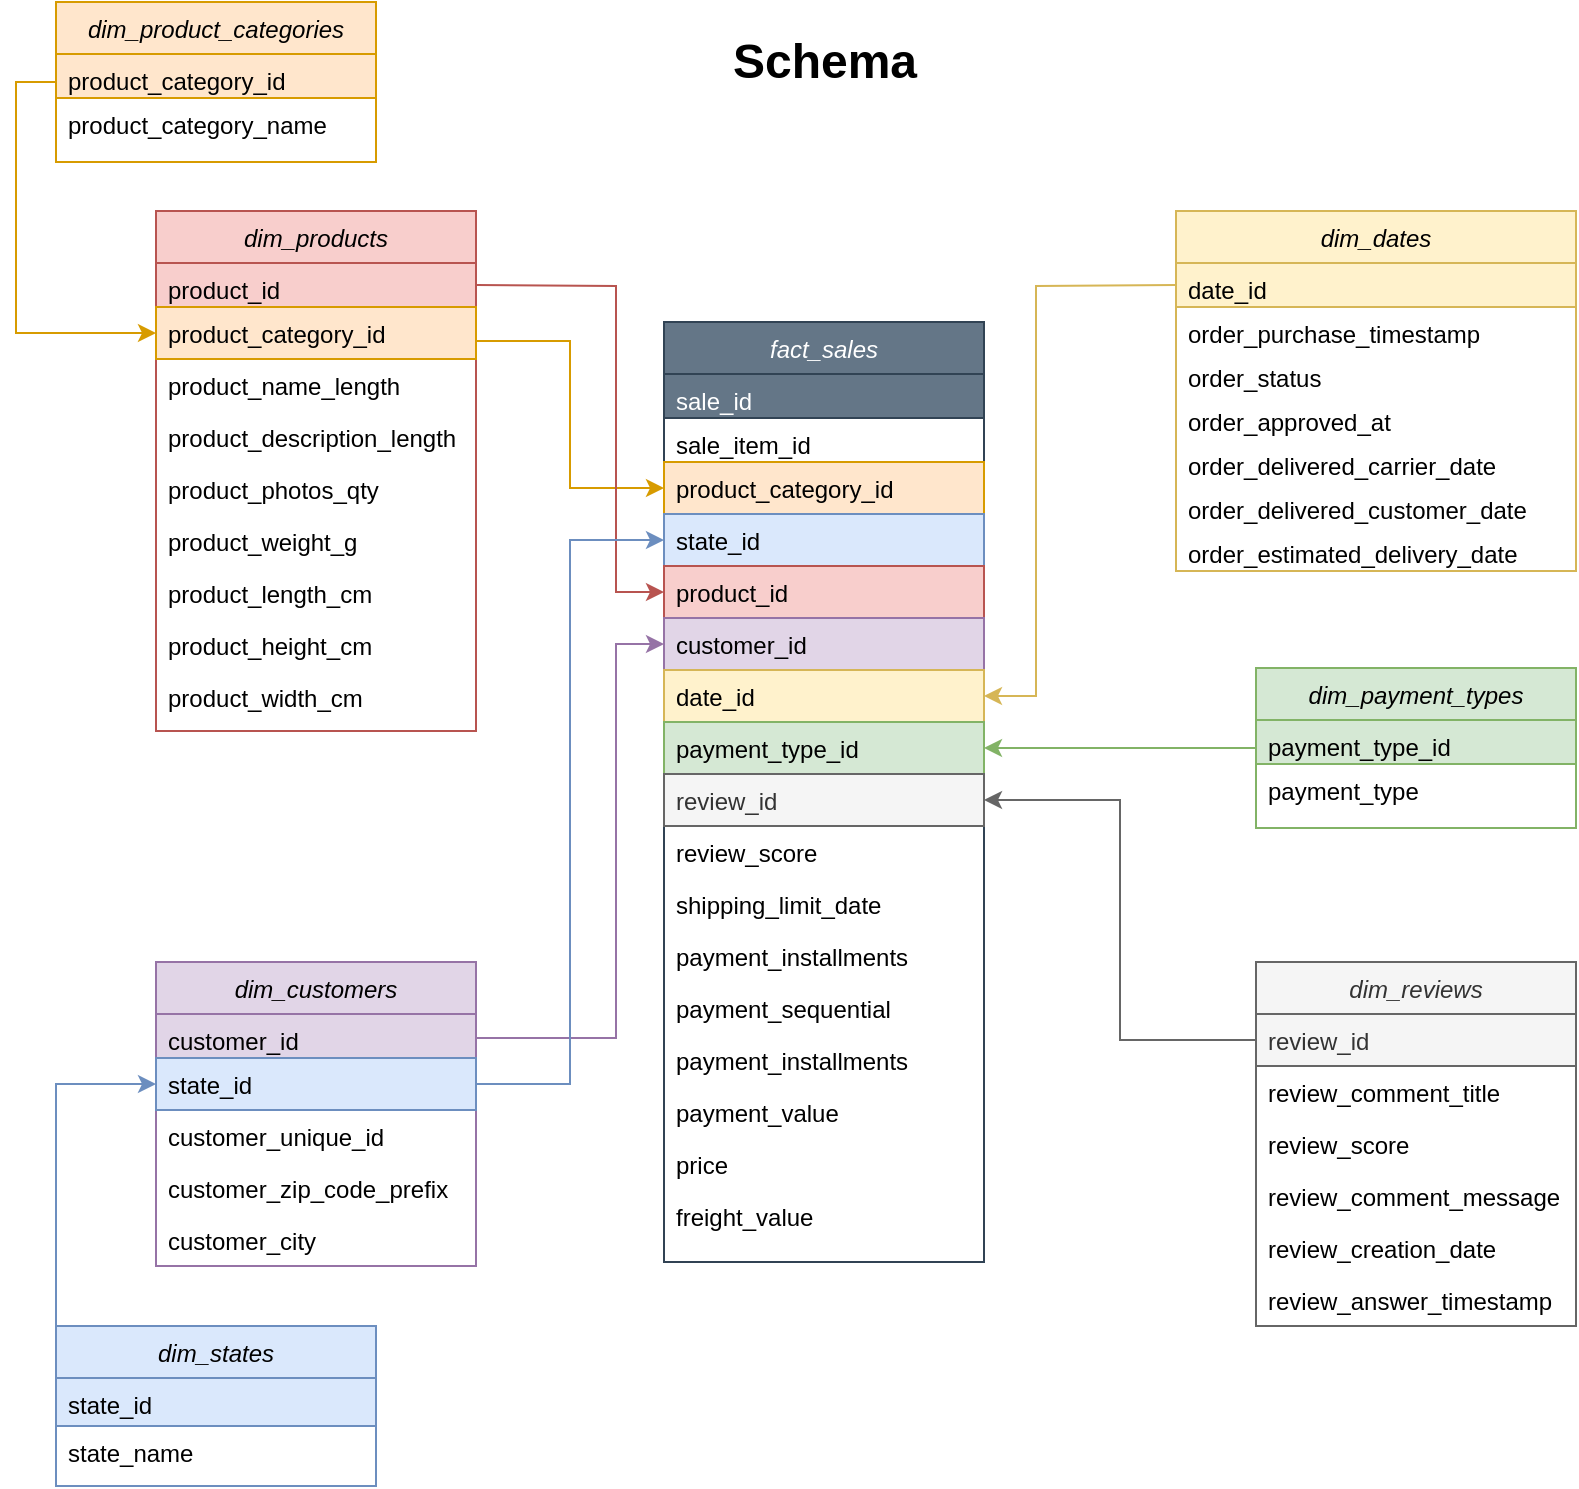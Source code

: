 <mxfile version="22.0.0" type="device">
  <diagram id="C5RBs43oDa-KdzZeNtuy" name="Page-1">
    <mxGraphModel dx="794" dy="473" grid="1" gridSize="10" guides="1" tooltips="1" connect="1" arrows="1" fold="1" page="1" pageScale="1" pageWidth="827" pageHeight="1169" math="0" shadow="0">
      <root>
        <mxCell id="WIyWlLk6GJQsqaUBKTNV-0" />
        <mxCell id="WIyWlLk6GJQsqaUBKTNV-1" parent="WIyWlLk6GJQsqaUBKTNV-0" />
        <mxCell id="YQ3gGhHkxFL3bgCDco4r-13" style="edgeStyle=none;rounded=0;orthogonalLoop=1;jettySize=auto;html=1;exitX=1;exitY=0.25;exitDx=0;exitDy=0;entryX=0;entryY=0.5;entryDx=0;entryDy=0;fillColor=#e1d5e7;strokeColor=#9673a6;" parent="WIyWlLk6GJQsqaUBKTNV-1" source="zkfFHV4jXpPFQw0GAbJ--0" target="YJNvnmggR18onGxKFjmZ-61" edge="1">
          <mxGeometry relative="1" as="geometry">
            <Array as="points">
              <mxPoint x="310" y="558" />
              <mxPoint x="310" y="361" />
            </Array>
          </mxGeometry>
        </mxCell>
        <mxCell id="zkfFHV4jXpPFQw0GAbJ--0" value="dim_customers" style="swimlane;fontStyle=2;align=center;verticalAlign=top;childLayout=stackLayout;horizontal=1;startSize=26;horizontalStack=0;resizeParent=1;resizeLast=0;collapsible=1;marginBottom=0;rounded=0;shadow=0;strokeWidth=1;fillColor=#e1d5e7;strokeColor=#9673a6;" parent="WIyWlLk6GJQsqaUBKTNV-1" vertex="1">
          <mxGeometry x="80" y="520" width="160" height="152" as="geometry">
            <mxRectangle x="230" y="140" width="160" height="26" as="alternateBounds" />
          </mxGeometry>
        </mxCell>
        <mxCell id="zkfFHV4jXpPFQw0GAbJ--1" value="customer_id" style="text;align=left;verticalAlign=top;spacingLeft=4;spacingRight=4;overflow=hidden;rotatable=0;points=[[0,0.5],[1,0.5]];portConstraint=eastwest;fillColor=#e1d5e7;strokeColor=#9673a6;" parent="zkfFHV4jXpPFQw0GAbJ--0" vertex="1">
          <mxGeometry y="26" width="160" height="22" as="geometry" />
        </mxCell>
        <mxCell id="zkfFHV4jXpPFQw0GAbJ--2" value="state_id" style="text;align=left;verticalAlign=top;spacingLeft=4;spacingRight=4;overflow=hidden;rotatable=0;points=[[0,0.5],[1,0.5]];portConstraint=eastwest;rounded=0;shadow=0;html=0;fillColor=#dae8fc;strokeColor=#6c8ebf;" parent="zkfFHV4jXpPFQw0GAbJ--0" vertex="1">
          <mxGeometry y="48" width="160" height="26" as="geometry" />
        </mxCell>
        <mxCell id="YJNvnmggR18onGxKFjmZ-3" value="customer_unique_id&#xa;" style="text;align=left;verticalAlign=top;spacingLeft=4;spacingRight=4;overflow=hidden;rotatable=0;points=[[0,0.5],[1,0.5]];portConstraint=eastwest;rounded=0;shadow=0;html=0;" parent="zkfFHV4jXpPFQw0GAbJ--0" vertex="1">
          <mxGeometry y="74" width="160" height="26" as="geometry" />
        </mxCell>
        <mxCell id="zkfFHV4jXpPFQw0GAbJ--3" value="customer_zip_code_prefix&#xa;" style="text;align=left;verticalAlign=top;spacingLeft=4;spacingRight=4;overflow=hidden;rotatable=0;points=[[0,0.5],[1,0.5]];portConstraint=eastwest;rounded=0;shadow=0;html=0;" parent="zkfFHV4jXpPFQw0GAbJ--0" vertex="1">
          <mxGeometry y="100" width="160" height="26" as="geometry" />
        </mxCell>
        <mxCell id="YJNvnmggR18onGxKFjmZ-2" value="customer_city&#xa;" style="text;align=left;verticalAlign=top;spacingLeft=4;spacingRight=4;overflow=hidden;rotatable=0;points=[[0,0.5],[1,0.5]];portConstraint=eastwest;rounded=0;shadow=0;html=0;" parent="zkfFHV4jXpPFQw0GAbJ--0" vertex="1">
          <mxGeometry y="126" width="160" height="26" as="geometry" />
        </mxCell>
        <mxCell id="OC8Hoyh985yBuR76GHvE-3" style="edgeStyle=orthogonalEdgeStyle;rounded=0;orthogonalLoop=1;jettySize=auto;html=1;exitX=1;exitY=0.25;exitDx=0;exitDy=0;entryX=0;entryY=0.5;entryDx=0;entryDy=0;fillColor=#ffe6cc;strokeColor=#d79b00;" parent="WIyWlLk6GJQsqaUBKTNV-1" source="YJNvnmggR18onGxKFjmZ-4" target="YQ3gGhHkxFL3bgCDco4r-1" edge="1">
          <mxGeometry relative="1" as="geometry" />
        </mxCell>
        <mxCell id="YJNvnmggR18onGxKFjmZ-4" value="dim_products" style="swimlane;fontStyle=2;align=center;verticalAlign=top;childLayout=stackLayout;horizontal=1;startSize=26;horizontalStack=0;resizeParent=1;resizeLast=0;collapsible=1;marginBottom=0;rounded=0;shadow=0;strokeWidth=1;fillColor=#f8cecc;strokeColor=#b85450;" parent="WIyWlLk6GJQsqaUBKTNV-1" vertex="1">
          <mxGeometry x="80" y="144.5" width="160" height="260" as="geometry">
            <mxRectangle x="230" y="140" width="160" height="26" as="alternateBounds" />
          </mxGeometry>
        </mxCell>
        <mxCell id="YJNvnmggR18onGxKFjmZ-5" value="product_id" style="text;align=left;verticalAlign=top;spacingLeft=4;spacingRight=4;overflow=hidden;rotatable=0;points=[[0,0.5],[1,0.5]];portConstraint=eastwest;fillColor=#f8cecc;strokeColor=#b85450;" parent="YJNvnmggR18onGxKFjmZ-4" vertex="1">
          <mxGeometry y="26" width="160" height="22" as="geometry" />
        </mxCell>
        <mxCell id="YJNvnmggR18onGxKFjmZ-6" value="product_category_id" style="text;align=left;verticalAlign=top;spacingLeft=4;spacingRight=4;overflow=hidden;rotatable=0;points=[[0,0.5],[1,0.5]];portConstraint=eastwest;rounded=0;shadow=0;html=0;fillColor=#ffe6cc;strokeColor=#d79b00;" parent="YJNvnmggR18onGxKFjmZ-4" vertex="1">
          <mxGeometry y="48" width="160" height="26" as="geometry" />
        </mxCell>
        <mxCell id="YJNvnmggR18onGxKFjmZ-7" value="product_name_length" style="text;align=left;verticalAlign=top;spacingLeft=4;spacingRight=4;overflow=hidden;rotatable=0;points=[[0,0.5],[1,0.5]];portConstraint=eastwest;rounded=0;shadow=0;html=0;" parent="YJNvnmggR18onGxKFjmZ-4" vertex="1">
          <mxGeometry y="74" width="160" height="26" as="geometry" />
        </mxCell>
        <mxCell id="YJNvnmggR18onGxKFjmZ-8" value="product_description_length" style="text;align=left;verticalAlign=top;spacingLeft=4;spacingRight=4;overflow=hidden;rotatable=0;points=[[0,0.5],[1,0.5]];portConstraint=eastwest;rounded=0;shadow=0;html=0;" parent="YJNvnmggR18onGxKFjmZ-4" vertex="1">
          <mxGeometry y="100" width="160" height="26" as="geometry" />
        </mxCell>
        <mxCell id="YJNvnmggR18onGxKFjmZ-9" value="product_photos_qty" style="text;align=left;verticalAlign=top;spacingLeft=4;spacingRight=4;overflow=hidden;rotatable=0;points=[[0,0.5],[1,0.5]];portConstraint=eastwest;rounded=0;shadow=0;html=0;" parent="YJNvnmggR18onGxKFjmZ-4" vertex="1">
          <mxGeometry y="126" width="160" height="26" as="geometry" />
        </mxCell>
        <mxCell id="YJNvnmggR18onGxKFjmZ-10" value="product_weight_g" style="text;align=left;verticalAlign=top;spacingLeft=4;spacingRight=4;overflow=hidden;rotatable=0;points=[[0,0.5],[1,0.5]];portConstraint=eastwest;rounded=0;shadow=0;html=0;" parent="YJNvnmggR18onGxKFjmZ-4" vertex="1">
          <mxGeometry y="152" width="160" height="26" as="geometry" />
        </mxCell>
        <mxCell id="YJNvnmggR18onGxKFjmZ-11" value="product_length_cm" style="text;align=left;verticalAlign=top;spacingLeft=4;spacingRight=4;overflow=hidden;rotatable=0;points=[[0,0.5],[1,0.5]];portConstraint=eastwest;rounded=0;shadow=0;html=0;" parent="YJNvnmggR18onGxKFjmZ-4" vertex="1">
          <mxGeometry y="178" width="160" height="26" as="geometry" />
        </mxCell>
        <mxCell id="YJNvnmggR18onGxKFjmZ-12" value="product_height_cm" style="text;align=left;verticalAlign=top;spacingLeft=4;spacingRight=4;overflow=hidden;rotatable=0;points=[[0,0.5],[1,0.5]];portConstraint=eastwest;rounded=0;shadow=0;html=0;" parent="YJNvnmggR18onGxKFjmZ-4" vertex="1">
          <mxGeometry y="204" width="160" height="26" as="geometry" />
        </mxCell>
        <mxCell id="YJNvnmggR18onGxKFjmZ-13" value="product_width_cm" style="text;align=left;verticalAlign=top;spacingLeft=4;spacingRight=4;overflow=hidden;rotatable=0;points=[[0,0.5],[1,0.5]];portConstraint=eastwest;rounded=0;shadow=0;html=0;" parent="YJNvnmggR18onGxKFjmZ-4" vertex="1">
          <mxGeometry y="230" width="160" height="26" as="geometry" />
        </mxCell>
        <mxCell id="OC8Hoyh985yBuR76GHvE-2" style="edgeStyle=orthogonalEdgeStyle;rounded=0;orthogonalLoop=1;jettySize=auto;html=1;exitX=0;exitY=0.5;exitDx=0;exitDy=0;entryX=0;entryY=0.5;entryDx=0;entryDy=0;fillColor=#ffe6cc;strokeColor=#d79b00;" parent="WIyWlLk6GJQsqaUBKTNV-1" source="YJNvnmggR18onGxKFjmZ-14" target="YJNvnmggR18onGxKFjmZ-6" edge="1">
          <mxGeometry relative="1" as="geometry" />
        </mxCell>
        <mxCell id="YJNvnmggR18onGxKFjmZ-14" value="dim_product_categories" style="swimlane;fontStyle=2;align=center;verticalAlign=top;childLayout=stackLayout;horizontal=1;startSize=26;horizontalStack=0;resizeParent=1;resizeLast=0;collapsible=1;marginBottom=0;rounded=0;shadow=0;strokeWidth=1;fillColor=#ffe6cc;strokeColor=#d79b00;" parent="WIyWlLk6GJQsqaUBKTNV-1" vertex="1">
          <mxGeometry x="30" y="40" width="160" height="80" as="geometry">
            <mxRectangle x="230" y="140" width="160" height="26" as="alternateBounds" />
          </mxGeometry>
        </mxCell>
        <mxCell id="YJNvnmggR18onGxKFjmZ-15" value="product_category_id" style="text;align=left;verticalAlign=top;spacingLeft=4;spacingRight=4;overflow=hidden;rotatable=0;points=[[0,0.5],[1,0.5]];portConstraint=eastwest;fillColor=#ffe6cc;strokeColor=#d79b00;" parent="YJNvnmggR18onGxKFjmZ-14" vertex="1">
          <mxGeometry y="26" width="160" height="22" as="geometry" />
        </mxCell>
        <mxCell id="YJNvnmggR18onGxKFjmZ-16" value="product_category_name&#xa;" style="text;align=left;verticalAlign=top;spacingLeft=4;spacingRight=4;overflow=hidden;rotatable=0;points=[[0,0.5],[1,0.5]];portConstraint=eastwest;rounded=0;shadow=0;html=0;" parent="YJNvnmggR18onGxKFjmZ-14" vertex="1">
          <mxGeometry y="48" width="160" height="26" as="geometry" />
        </mxCell>
        <mxCell id="OC8Hoyh985yBuR76GHvE-0" style="edgeStyle=orthogonalEdgeStyle;rounded=0;orthogonalLoop=1;jettySize=auto;html=1;exitX=0;exitY=0;exitDx=0;exitDy=0;entryX=0;entryY=0.5;entryDx=0;entryDy=0;fillColor=#dae8fc;strokeColor=#6c8ebf;" parent="WIyWlLk6GJQsqaUBKTNV-1" source="YJNvnmggR18onGxKFjmZ-21" target="zkfFHV4jXpPFQw0GAbJ--2" edge="1">
          <mxGeometry relative="1" as="geometry" />
        </mxCell>
        <mxCell id="YJNvnmggR18onGxKFjmZ-21" value="dim_states" style="swimlane;fontStyle=2;align=center;verticalAlign=top;childLayout=stackLayout;horizontal=1;startSize=26;horizontalStack=0;resizeParent=1;resizeLast=0;collapsible=1;marginBottom=0;rounded=0;shadow=0;strokeWidth=1;fillColor=#dae8fc;strokeColor=#6c8ebf;" parent="WIyWlLk6GJQsqaUBKTNV-1" vertex="1">
          <mxGeometry x="30" y="702" width="160" height="80" as="geometry">
            <mxRectangle x="230" y="140" width="160" height="26" as="alternateBounds" />
          </mxGeometry>
        </mxCell>
        <mxCell id="YJNvnmggR18onGxKFjmZ-22" value="state_id" style="text;align=left;verticalAlign=top;spacingLeft=4;spacingRight=4;overflow=hidden;rotatable=0;points=[[0,0.5],[1,0.5]];portConstraint=eastwest;fillColor=#dae8fc;strokeColor=#6c8ebf;" parent="YJNvnmggR18onGxKFjmZ-21" vertex="1">
          <mxGeometry y="26" width="160" height="24" as="geometry" />
        </mxCell>
        <mxCell id="YJNvnmggR18onGxKFjmZ-23" value="state_name" style="text;align=left;verticalAlign=top;spacingLeft=4;spacingRight=4;overflow=hidden;rotatable=0;points=[[0,0.5],[1,0.5]];portConstraint=eastwest;rounded=0;shadow=0;html=0;" parent="YJNvnmggR18onGxKFjmZ-21" vertex="1">
          <mxGeometry y="50" width="160" height="26" as="geometry" />
        </mxCell>
        <mxCell id="YJNvnmggR18onGxKFjmZ-24" value="dim_dates" style="swimlane;fontStyle=2;align=center;verticalAlign=top;childLayout=stackLayout;horizontal=1;startSize=26;horizontalStack=0;resizeParent=1;resizeLast=0;collapsible=1;marginBottom=0;rounded=0;shadow=0;strokeWidth=1;fillColor=#fff2cc;strokeColor=#d6b656;" parent="WIyWlLk6GJQsqaUBKTNV-1" vertex="1">
          <mxGeometry x="590" y="144.5" width="200" height="180" as="geometry">
            <mxRectangle x="230" y="140" width="160" height="26" as="alternateBounds" />
          </mxGeometry>
        </mxCell>
        <mxCell id="YJNvnmggR18onGxKFjmZ-25" value="date_id" style="text;align=left;verticalAlign=top;spacingLeft=4;spacingRight=4;overflow=hidden;rotatable=0;points=[[0,0.5],[1,0.5]];portConstraint=eastwest;fillColor=#fff2cc;strokeColor=#d6b656;" parent="YJNvnmggR18onGxKFjmZ-24" vertex="1">
          <mxGeometry y="26" width="200" height="22" as="geometry" />
        </mxCell>
        <mxCell id="YQ3gGhHkxFL3bgCDco4r-20" value="order_purchase_timestamp" style="text;align=left;verticalAlign=top;spacingLeft=4;spacingRight=4;overflow=hidden;rotatable=0;points=[[0,0.5],[1,0.5]];portConstraint=eastwest;" parent="YJNvnmggR18onGxKFjmZ-24" vertex="1">
          <mxGeometry y="48" width="200" height="22" as="geometry" />
        </mxCell>
        <mxCell id="YJNvnmggR18onGxKFjmZ-30" value="order_status" style="text;align=left;verticalAlign=top;spacingLeft=4;spacingRight=4;overflow=hidden;rotatable=0;points=[[0,0.5],[1,0.5]];portConstraint=eastwest;" parent="YJNvnmggR18onGxKFjmZ-24" vertex="1">
          <mxGeometry y="70" width="200" height="22" as="geometry" />
        </mxCell>
        <mxCell id="YJNvnmggR18onGxKFjmZ-31" value="order_approved_at" style="text;align=left;verticalAlign=top;spacingLeft=4;spacingRight=4;overflow=hidden;rotatable=0;points=[[0,0.5],[1,0.5]];portConstraint=eastwest;" parent="YJNvnmggR18onGxKFjmZ-24" vertex="1">
          <mxGeometry y="92" width="200" height="22" as="geometry" />
        </mxCell>
        <mxCell id="YJNvnmggR18onGxKFjmZ-32" value="order_delivered_carrier_date" style="text;align=left;verticalAlign=top;spacingLeft=4;spacingRight=4;overflow=hidden;rotatable=0;points=[[0,0.5],[1,0.5]];portConstraint=eastwest;" parent="YJNvnmggR18onGxKFjmZ-24" vertex="1">
          <mxGeometry y="114" width="200" height="22" as="geometry" />
        </mxCell>
        <mxCell id="YJNvnmggR18onGxKFjmZ-33" value="order_delivered_customer_date" style="text;align=left;verticalAlign=top;spacingLeft=4;spacingRight=4;overflow=hidden;rotatable=0;points=[[0,0.5],[1,0.5]];portConstraint=eastwest;" parent="YJNvnmggR18onGxKFjmZ-24" vertex="1">
          <mxGeometry y="136" width="200" height="22" as="geometry" />
        </mxCell>
        <mxCell id="YJNvnmggR18onGxKFjmZ-34" value="order_estimated_delivery_date" style="text;align=left;verticalAlign=top;spacingLeft=4;spacingRight=4;overflow=hidden;rotatable=0;points=[[0,0.5],[1,0.5]];portConstraint=eastwest;" parent="YJNvnmggR18onGxKFjmZ-24" vertex="1">
          <mxGeometry y="158" width="200" height="22" as="geometry" />
        </mxCell>
        <mxCell id="OC8Hoyh985yBuR76GHvE-10" style="edgeStyle=orthogonalEdgeStyle;rounded=0;orthogonalLoop=1;jettySize=auto;html=1;exitX=0;exitY=0.5;exitDx=0;exitDy=0;fillColor=#d5e8d4;strokeColor=#82b366;" parent="WIyWlLk6GJQsqaUBKTNV-1" source="YJNvnmggR18onGxKFjmZ-50" target="e-EybKCvXoIKGYO_5euL-2" edge="1">
          <mxGeometry relative="1" as="geometry" />
        </mxCell>
        <mxCell id="YJNvnmggR18onGxKFjmZ-50" value="dim_payment_types" style="swimlane;fontStyle=2;align=center;verticalAlign=top;childLayout=stackLayout;horizontal=1;startSize=26;horizontalStack=0;resizeParent=1;resizeLast=0;collapsible=1;marginBottom=0;rounded=0;shadow=0;strokeWidth=1;fillColor=#d5e8d4;strokeColor=#82b366;" parent="WIyWlLk6GJQsqaUBKTNV-1" vertex="1">
          <mxGeometry x="630" y="373" width="160" height="80" as="geometry">
            <mxRectangle x="230" y="140" width="160" height="26" as="alternateBounds" />
          </mxGeometry>
        </mxCell>
        <mxCell id="YJNvnmggR18onGxKFjmZ-51" value="payment_type_id" style="text;align=left;verticalAlign=top;spacingLeft=4;spacingRight=4;overflow=hidden;rotatable=0;points=[[0,0.5],[1,0.5]];portConstraint=eastwest;fillColor=#d5e8d4;strokeColor=#82b366;" parent="YJNvnmggR18onGxKFjmZ-50" vertex="1">
          <mxGeometry y="26" width="160" height="22" as="geometry" />
        </mxCell>
        <mxCell id="YJNvnmggR18onGxKFjmZ-52" value="payment_type" style="text;align=left;verticalAlign=top;spacingLeft=4;spacingRight=4;overflow=hidden;rotatable=0;points=[[0,0.5],[1,0.5]];portConstraint=eastwest;rounded=0;shadow=0;html=0;" parent="YJNvnmggR18onGxKFjmZ-50" vertex="1">
          <mxGeometry y="48" width="160" height="26" as="geometry" />
        </mxCell>
        <mxCell id="YJNvnmggR18onGxKFjmZ-55" value="dim_reviews" style="swimlane;fontStyle=2;align=center;verticalAlign=top;childLayout=stackLayout;horizontal=1;startSize=26;horizontalStack=0;resizeParent=1;resizeLast=0;collapsible=1;marginBottom=0;rounded=0;shadow=0;strokeWidth=1;fillColor=#f5f5f5;fontColor=#333333;strokeColor=#666666;" parent="WIyWlLk6GJQsqaUBKTNV-1" vertex="1">
          <mxGeometry x="630" y="520" width="160" height="182" as="geometry">
            <mxRectangle x="230" y="140" width="160" height="26" as="alternateBounds" />
          </mxGeometry>
        </mxCell>
        <mxCell id="YJNvnmggR18onGxKFjmZ-57" value="review_id" style="text;align=left;verticalAlign=top;spacingLeft=4;spacingRight=4;overflow=hidden;rotatable=0;points=[[0,0.5],[1,0.5]];portConstraint=eastwest;rounded=0;shadow=0;html=0;fillColor=#f5f5f5;fontColor=#333333;strokeColor=#666666;" parent="YJNvnmggR18onGxKFjmZ-55" vertex="1">
          <mxGeometry y="26" width="160" height="26" as="geometry" />
        </mxCell>
        <mxCell id="YJNvnmggR18onGxKFjmZ-72" value="review_comment_title" style="text;align=left;verticalAlign=top;spacingLeft=4;spacingRight=4;overflow=hidden;rotatable=0;points=[[0,0.5],[1,0.5]];portConstraint=eastwest;rounded=0;shadow=0;html=0;" parent="YJNvnmggR18onGxKFjmZ-55" vertex="1">
          <mxGeometry y="52" width="160" height="26" as="geometry" />
        </mxCell>
        <mxCell id="3dZvLxrSKBRD1g6fEtS1-2" value="review_score" style="text;align=left;verticalAlign=top;spacingLeft=4;spacingRight=4;overflow=hidden;rotatable=0;points=[[0,0.5],[1,0.5]];portConstraint=eastwest;rounded=0;shadow=0;html=0;" parent="YJNvnmggR18onGxKFjmZ-55" vertex="1">
          <mxGeometry y="78" width="160" height="26" as="geometry" />
        </mxCell>
        <mxCell id="YJNvnmggR18onGxKFjmZ-73" value="review_comment_message" style="text;align=left;verticalAlign=top;spacingLeft=4;spacingRight=4;overflow=hidden;rotatable=0;points=[[0,0.5],[1,0.5]];portConstraint=eastwest;rounded=0;shadow=0;html=0;" parent="YJNvnmggR18onGxKFjmZ-55" vertex="1">
          <mxGeometry y="104" width="160" height="26" as="geometry" />
        </mxCell>
        <mxCell id="YJNvnmggR18onGxKFjmZ-74" value="review_creation_date" style="text;align=left;verticalAlign=top;spacingLeft=4;spacingRight=4;overflow=hidden;rotatable=0;points=[[0,0.5],[1,0.5]];portConstraint=eastwest;rounded=0;shadow=0;html=0;" parent="YJNvnmggR18onGxKFjmZ-55" vertex="1">
          <mxGeometry y="130" width="160" height="26" as="geometry" />
        </mxCell>
        <mxCell id="YJNvnmggR18onGxKFjmZ-75" value="review_answer_timestamp" style="text;align=left;verticalAlign=top;spacingLeft=4;spacingRight=4;overflow=hidden;rotatable=0;points=[[0,0.5],[1,0.5]];portConstraint=eastwest;rounded=0;shadow=0;html=0;" parent="YJNvnmggR18onGxKFjmZ-55" vertex="1">
          <mxGeometry y="156" width="160" height="26" as="geometry" />
        </mxCell>
        <mxCell id="YJNvnmggR18onGxKFjmZ-58" value="fact_sales" style="swimlane;fontStyle=2;align=center;verticalAlign=top;childLayout=stackLayout;horizontal=1;startSize=26;horizontalStack=0;resizeParent=1;resizeLast=0;collapsible=1;marginBottom=0;rounded=0;shadow=0;strokeWidth=1;fillColor=#647687;fontColor=#ffffff;strokeColor=#314354;" parent="WIyWlLk6GJQsqaUBKTNV-1" vertex="1">
          <mxGeometry x="334" y="200" width="160" height="470" as="geometry">
            <mxRectangle x="230" y="140" width="160" height="26" as="alternateBounds" />
          </mxGeometry>
        </mxCell>
        <mxCell id="YJNvnmggR18onGxKFjmZ-59" value="sale_id" style="text;align=left;verticalAlign=top;spacingLeft=4;spacingRight=4;overflow=hidden;rotatable=0;points=[[0,0.5],[1,0.5]];portConstraint=eastwest;fillColor=#647687;fontColor=#ffffff;strokeColor=#314354;" parent="YJNvnmggR18onGxKFjmZ-58" vertex="1">
          <mxGeometry y="26" width="160" height="22" as="geometry" />
        </mxCell>
        <mxCell id="6cvijgBmFQJ-VyEfXACl-0" value="sale_item_id" style="text;align=left;verticalAlign=top;spacingLeft=4;spacingRight=4;overflow=hidden;rotatable=0;points=[[0,0.5],[1,0.5]];portConstraint=eastwest;" parent="YJNvnmggR18onGxKFjmZ-58" vertex="1">
          <mxGeometry y="48" width="160" height="22" as="geometry" />
        </mxCell>
        <mxCell id="YQ3gGhHkxFL3bgCDco4r-1" value="product_category_id" style="text;align=left;verticalAlign=top;spacingLeft=4;spacingRight=4;overflow=hidden;rotatable=0;points=[[0,0.5],[1,0.5]];portConstraint=eastwest;rounded=0;shadow=0;html=0;fillColor=#ffe6cc;strokeColor=#d79b00;" parent="YJNvnmggR18onGxKFjmZ-58" vertex="1">
          <mxGeometry y="70" width="160" height="26" as="geometry" />
        </mxCell>
        <mxCell id="YJNvnmggR18onGxKFjmZ-62" value="state_id" style="text;align=left;verticalAlign=top;spacingLeft=4;spacingRight=4;overflow=hidden;rotatable=0;points=[[0,0.5],[1,0.5]];portConstraint=eastwest;rounded=0;shadow=0;html=0;fillColor=#dae8fc;strokeColor=#6c8ebf;" parent="YJNvnmggR18onGxKFjmZ-58" vertex="1">
          <mxGeometry y="96" width="160" height="26" as="geometry" />
        </mxCell>
        <mxCell id="YJNvnmggR18onGxKFjmZ-60" value="product_id" style="text;align=left;verticalAlign=top;spacingLeft=4;spacingRight=4;overflow=hidden;rotatable=0;points=[[0,0.5],[1,0.5]];portConstraint=eastwest;rounded=0;shadow=0;html=0;fillColor=#f8cecc;strokeColor=#b85450;" parent="YJNvnmggR18onGxKFjmZ-58" vertex="1">
          <mxGeometry y="122" width="160" height="26" as="geometry" />
        </mxCell>
        <mxCell id="YJNvnmggR18onGxKFjmZ-61" value="customer_id" style="text;align=left;verticalAlign=top;spacingLeft=4;spacingRight=4;overflow=hidden;rotatable=0;points=[[0,0.5],[1,0.5]];portConstraint=eastwest;rounded=0;shadow=0;html=0;fillColor=#e1d5e7;strokeColor=#9673a6;" parent="YJNvnmggR18onGxKFjmZ-58" vertex="1">
          <mxGeometry y="148" width="160" height="26" as="geometry" />
        </mxCell>
        <mxCell id="YJNvnmggR18onGxKFjmZ-63" value="date_id" style="text;align=left;verticalAlign=top;spacingLeft=4;spacingRight=4;overflow=hidden;rotatable=0;points=[[0,0.5],[1,0.5]];portConstraint=eastwest;rounded=0;shadow=0;html=0;fillColor=#fff2cc;strokeColor=#d6b656;" parent="YJNvnmggR18onGxKFjmZ-58" vertex="1">
          <mxGeometry y="174" width="160" height="26" as="geometry" />
        </mxCell>
        <mxCell id="e-EybKCvXoIKGYO_5euL-2" value="payment_type_id" style="text;align=left;verticalAlign=top;spacingLeft=4;spacingRight=4;overflow=hidden;rotatable=0;points=[[0,0.5],[1,0.5]];portConstraint=eastwest;rounded=0;shadow=0;html=0;fillColor=#d5e8d4;strokeColor=#82b366;" parent="YJNvnmggR18onGxKFjmZ-58" vertex="1">
          <mxGeometry y="200" width="160" height="26" as="geometry" />
        </mxCell>
        <mxCell id="YJNvnmggR18onGxKFjmZ-65" value="review_id" style="text;align=left;verticalAlign=top;spacingLeft=4;spacingRight=4;overflow=hidden;rotatable=0;points=[[0,0.5],[1,0.5]];portConstraint=eastwest;rounded=0;shadow=0;html=0;fillColor=#f5f5f5;fontColor=#333333;strokeColor=#666666;" parent="YJNvnmggR18onGxKFjmZ-58" vertex="1">
          <mxGeometry y="226" width="160" height="26" as="geometry" />
        </mxCell>
        <mxCell id="OC8Hoyh985yBuR76GHvE-11" value="review_score" style="text;align=left;verticalAlign=top;spacingLeft=4;spacingRight=4;overflow=hidden;rotatable=0;points=[[0,0.5],[1,0.5]];portConstraint=eastwest;rounded=0;shadow=0;html=0;" parent="YJNvnmggR18onGxKFjmZ-58" vertex="1">
          <mxGeometry y="252" width="160" height="26" as="geometry" />
        </mxCell>
        <mxCell id="6cvijgBmFQJ-VyEfXACl-2" value="shipping_limit_date" style="text;align=left;verticalAlign=top;spacingLeft=4;spacingRight=4;overflow=hidden;rotatable=0;points=[[0,0.5],[1,0.5]];portConstraint=eastwest;rounded=0;shadow=0;html=0;" parent="YJNvnmggR18onGxKFjmZ-58" vertex="1">
          <mxGeometry y="278" width="160" height="26" as="geometry" />
        </mxCell>
        <mxCell id="YJNvnmggR18onGxKFjmZ-67" value="payment_installments" style="text;align=left;verticalAlign=top;spacingLeft=4;spacingRight=4;overflow=hidden;rotatable=0;points=[[0,0.5],[1,0.5]];portConstraint=eastwest;rounded=0;shadow=0;html=0;" parent="YJNvnmggR18onGxKFjmZ-58" vertex="1">
          <mxGeometry y="304" width="160" height="26" as="geometry" />
        </mxCell>
        <mxCell id="6cvijgBmFQJ-VyEfXACl-3" value="payment_sequential" style="text;align=left;verticalAlign=top;spacingLeft=4;spacingRight=4;overflow=hidden;rotatable=0;points=[[0,0.5],[1,0.5]];portConstraint=eastwest;rounded=0;shadow=0;html=0;" parent="YJNvnmggR18onGxKFjmZ-58" vertex="1">
          <mxGeometry y="330" width="160" height="26" as="geometry" />
        </mxCell>
        <mxCell id="6cvijgBmFQJ-VyEfXACl-4" value="payment_installments" style="text;align=left;verticalAlign=top;spacingLeft=4;spacingRight=4;overflow=hidden;rotatable=0;points=[[0,0.5],[1,0.5]];portConstraint=eastwest;rounded=0;shadow=0;html=0;" parent="YJNvnmggR18onGxKFjmZ-58" vertex="1">
          <mxGeometry y="356" width="160" height="26" as="geometry" />
        </mxCell>
        <mxCell id="YJNvnmggR18onGxKFjmZ-66" value="payment_value&#xa;" style="text;align=left;verticalAlign=top;spacingLeft=4;spacingRight=4;overflow=hidden;rotatable=0;points=[[0,0.5],[1,0.5]];portConstraint=eastwest;rounded=0;shadow=0;html=0;" parent="YJNvnmggR18onGxKFjmZ-58" vertex="1">
          <mxGeometry y="382" width="160" height="26" as="geometry" />
        </mxCell>
        <mxCell id="YQ3gGhHkxFL3bgCDco4r-6" value="price" style="text;align=left;verticalAlign=top;spacingLeft=4;spacingRight=4;overflow=hidden;rotatable=0;points=[[0,0.5],[1,0.5]];portConstraint=eastwest;rounded=0;shadow=0;html=0;" parent="YJNvnmggR18onGxKFjmZ-58" vertex="1">
          <mxGeometry y="408" width="160" height="26" as="geometry" />
        </mxCell>
        <mxCell id="YJNvnmggR18onGxKFjmZ-69" value="freight_value" style="text;align=left;verticalAlign=top;spacingLeft=4;spacingRight=4;overflow=hidden;rotatable=0;points=[[0,0.5],[1,0.5]];portConstraint=eastwest;rounded=0;shadow=0;html=0;" parent="YJNvnmggR18onGxKFjmZ-58" vertex="1">
          <mxGeometry y="434" width="160" height="26" as="geometry" />
        </mxCell>
        <mxCell id="YQ3gGhHkxFL3bgCDco4r-8" value="&lt;font style=&quot;font-size: 24px;&quot;&gt;Schema&lt;/font&gt;" style="text;strokeColor=none;fillColor=none;html=1;fontSize=24;fontStyle=1;verticalAlign=middle;align=center;" parent="WIyWlLk6GJQsqaUBKTNV-1" vertex="1">
          <mxGeometry x="316" y="40" width="196" height="60" as="geometry" />
        </mxCell>
        <mxCell id="YQ3gGhHkxFL3bgCDco4r-11" style="edgeStyle=none;rounded=0;orthogonalLoop=1;jettySize=auto;html=1;exitX=1;exitY=0.5;exitDx=0;exitDy=0;entryX=0;entryY=0.5;entryDx=0;entryDy=0;fillColor=#f8cecc;strokeColor=#b85450;" parent="WIyWlLk6GJQsqaUBKTNV-1" source="YJNvnmggR18onGxKFjmZ-5" target="YJNvnmggR18onGxKFjmZ-60" edge="1">
          <mxGeometry relative="1" as="geometry">
            <mxPoint x="290" y="380" as="targetPoint" />
            <Array as="points">
              <mxPoint x="310" y="182" />
              <mxPoint x="310" y="335" />
            </Array>
          </mxGeometry>
        </mxCell>
        <mxCell id="YQ3gGhHkxFL3bgCDco4r-16" style="edgeStyle=none;rounded=0;orthogonalLoop=1;jettySize=auto;html=1;exitX=0;exitY=0.5;exitDx=0;exitDy=0;entryX=1;entryY=0.5;entryDx=0;entryDy=0;fillColor=#fff2cc;strokeColor=#d6b656;" parent="WIyWlLk6GJQsqaUBKTNV-1" source="YJNvnmggR18onGxKFjmZ-25" target="YJNvnmggR18onGxKFjmZ-63" edge="1">
          <mxGeometry relative="1" as="geometry">
            <Array as="points">
              <mxPoint x="520" y="182" />
              <mxPoint x="520" y="387" />
            </Array>
          </mxGeometry>
        </mxCell>
        <mxCell id="OC8Hoyh985yBuR76GHvE-1" style="edgeStyle=orthogonalEdgeStyle;rounded=0;orthogonalLoop=1;jettySize=auto;html=1;exitX=1;exitY=0.5;exitDx=0;exitDy=0;fillColor=#dae8fc;strokeColor=#6c8ebf;" parent="WIyWlLk6GJQsqaUBKTNV-1" source="zkfFHV4jXpPFQw0GAbJ--2" target="YJNvnmggR18onGxKFjmZ-62" edge="1">
          <mxGeometry relative="1" as="geometry" />
        </mxCell>
        <mxCell id="OC8Hoyh985yBuR76GHvE-9" style="edgeStyle=orthogonalEdgeStyle;rounded=0;orthogonalLoop=1;jettySize=auto;html=1;exitX=0;exitY=0.5;exitDx=0;exitDy=0;entryX=1;entryY=0.5;entryDx=0;entryDy=0;fillColor=#f5f5f5;strokeColor=#666666;" parent="WIyWlLk6GJQsqaUBKTNV-1" source="YJNvnmggR18onGxKFjmZ-57" target="YJNvnmggR18onGxKFjmZ-65" edge="1">
          <mxGeometry relative="1" as="geometry" />
        </mxCell>
      </root>
    </mxGraphModel>
  </diagram>
</mxfile>

